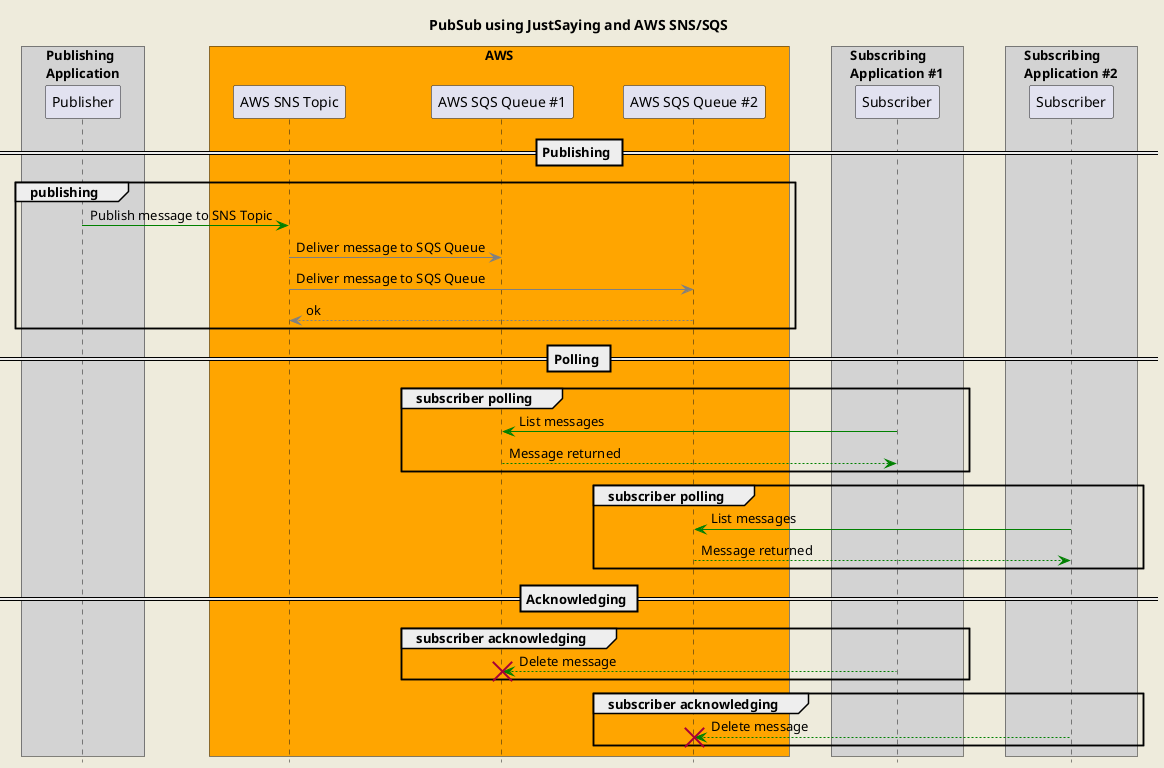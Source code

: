@startuml SinglePublisher_MultipleSubscribers

title PubSub using JustSaying and AWS SNS/SQS
hide footbox
skinparam BackgroundColor #EEEBDC
skinparam BoxPadding 20
skinparam ParticipantPadding 20

box "Publishing\nApplication" #lightgrey
    participant Publisher order 1
end box
box "AWS" #orange
    participant "AWS SNS Topic" as SNS_Publisher order 2
    participant "AWS SQS Queue #1" as SQS_Subscriber1 order 3
    participant "AWS SQS Queue #2" as SQS_Subscriber2 order 4
end box
box "Subscribing\nApplication #1" #lightgrey
    participant "Subscriber" as Subscriber_1 order 5
end box
box "Subscribing\nApplication #2" #lightgrey
    participant "Subscriber" as Subscriber_2 order 6
end box

== Publishing ==
group publishing
    Publisher-[#Green]>SNS_Publisher: Publish message to SNS Topic
    SNS_Publisher-[#gray]>SQS_Subscriber1: Deliver message to SQS Queue
    SNS_Publisher-[#gray]>SQS_Subscriber2: Deliver message to SQS Queue
    return ok
end

== Polling ==
group subscriber polling
    SQS_Subscriber1<[#Green]-Subscriber_1: List messages
    return Message returned
end 
group subscriber polling
    SQS_Subscriber2<[#Green]-Subscriber_2: List messages
    return Message returned
end 

== Acknowledging ==
group subscriber acknowledging
    SQS_Subscriber1<-[#Green]-Subscriber_1 !! : Delete message
end 
group subscriber acknowledging
    SQS_Subscriber2<-[#Green]-Subscriber_2 !! : Delete message
end 
@enduml
